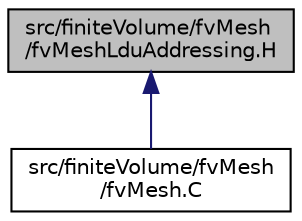 digraph "src/finiteVolume/fvMesh/fvMeshLduAddressing.H"
{
  bgcolor="transparent";
  edge [fontname="Helvetica",fontsize="10",labelfontname="Helvetica",labelfontsize="10"];
  node [fontname="Helvetica",fontsize="10",shape=record];
  Node283 [label="src/finiteVolume/fvMesh\l/fvMeshLduAddressing.H",height=0.2,width=0.4,color="black", fillcolor="grey75", style="filled", fontcolor="black"];
  Node283 -> Node284 [dir="back",color="midnightblue",fontsize="10",style="solid",fontname="Helvetica"];
  Node284 [label="src/finiteVolume/fvMesh\l/fvMesh.C",height=0.2,width=0.4,color="black",URL="$a03716.html"];
}
